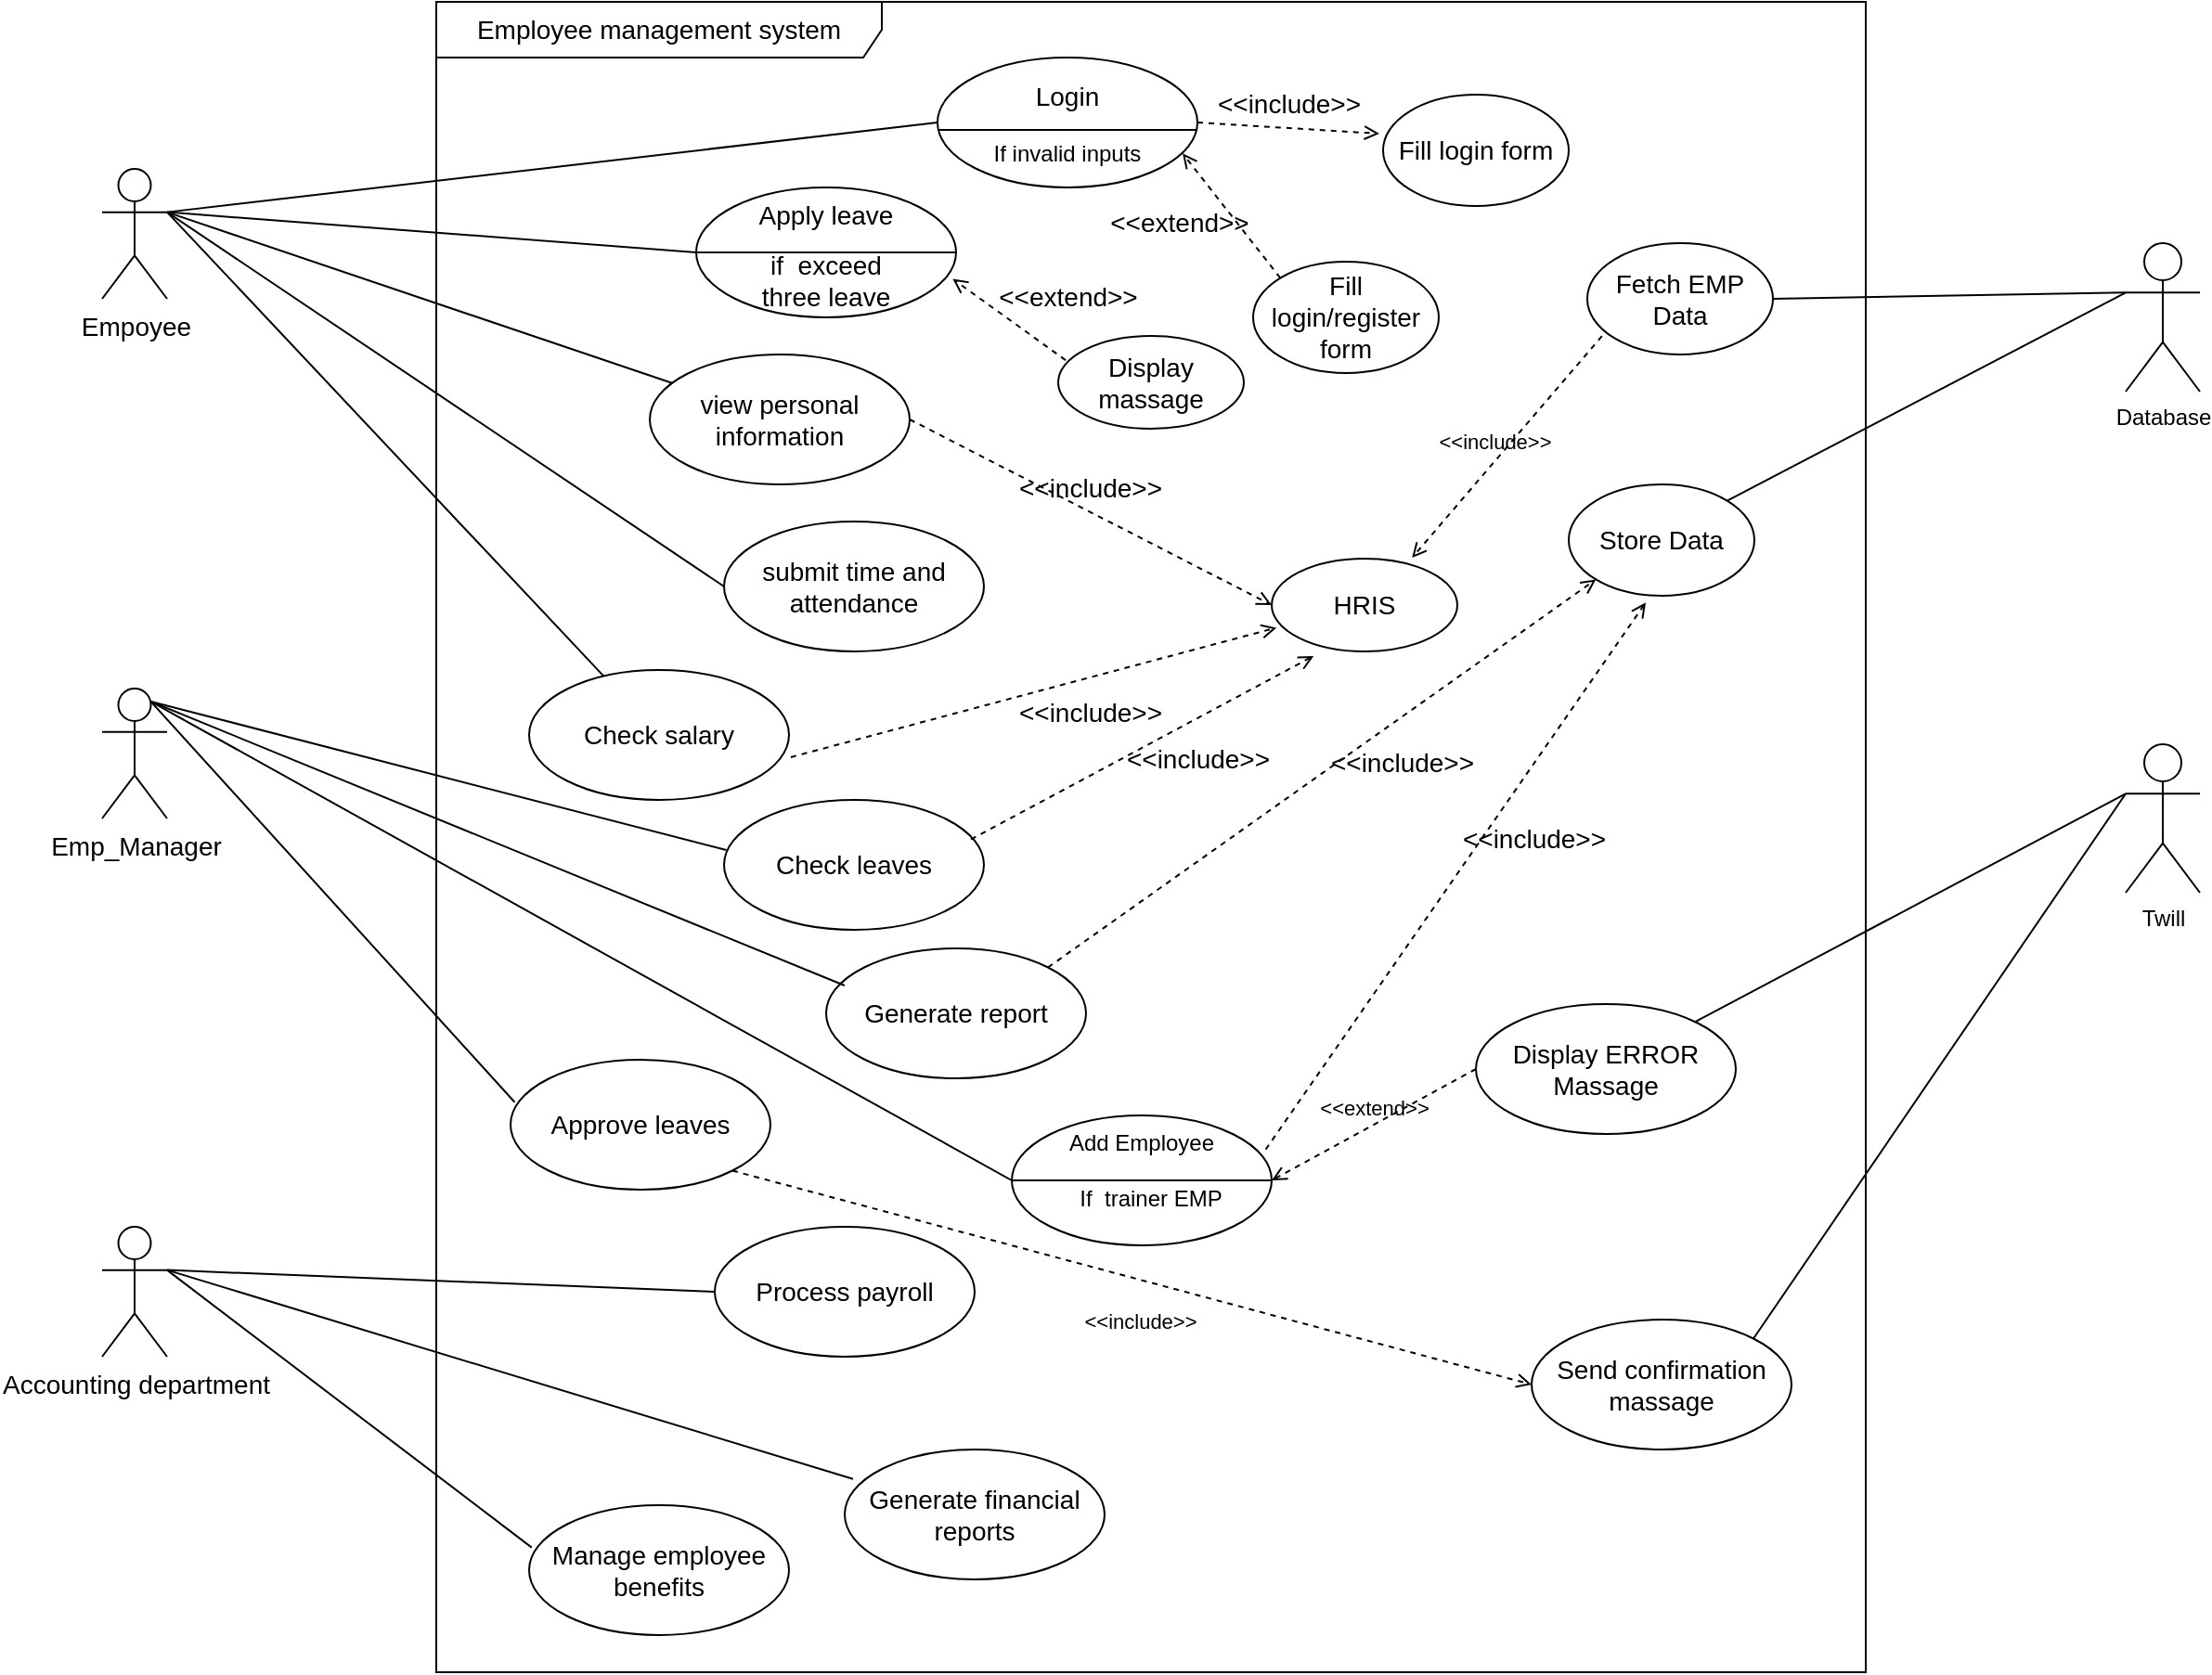 <mxfile version="20.8.20" type="device"><diagram name="Page-1" id="ZVV_1EJ3afd0-TicgNc8"><mxGraphModel dx="1257" dy="660" grid="1" gridSize="10" guides="1" tooltips="1" connect="1" arrows="1" fold="1" page="1" pageScale="1" pageWidth="850" pageHeight="1100" math="0" shadow="0"><root><mxCell id="0"/><mxCell id="1" parent="0"/><mxCell id="3J9D7K1WMIrYTo5WHkxD-1" value="&lt;font style=&quot;font-size: 14px;&quot;&gt;Employee management system&lt;/font&gt;" style="shape=umlFrame;whiteSpace=wrap;html=1;pointerEvents=0;width=240;height=30;" parent="1" vertex="1"><mxGeometry x="270" y="120" width="770" height="900" as="geometry"/></mxCell><mxCell id="3J9D7K1WMIrYTo5WHkxD-2" value="Empoyee" style="shape=umlActor;verticalLabelPosition=bottom;verticalAlign=top;html=1;fontSize=14;" parent="1" vertex="1"><mxGeometry x="90" y="210" width="35" height="70" as="geometry"/></mxCell><mxCell id="3J9D7K1WMIrYTo5WHkxD-3" value="Emp_Manager" style="shape=umlActor;verticalLabelPosition=bottom;verticalAlign=top;html=1;fontSize=14;" parent="1" vertex="1"><mxGeometry x="90" y="490" width="35" height="70" as="geometry"/></mxCell><mxCell id="3J9D7K1WMIrYTo5WHkxD-6" value="Accounting department" style="shape=umlActor;verticalLabelPosition=bottom;verticalAlign=top;html=1;fontSize=14;" parent="1" vertex="1"><mxGeometry x="90" y="780" width="35" height="70" as="geometry"/></mxCell><mxCell id="3J9D7K1WMIrYTo5WHkxD-7" value="" style="ellipse;whiteSpace=wrap;html=1;fontSize=14;" parent="1" vertex="1"><mxGeometry x="410" y="220" width="140" height="70" as="geometry"/></mxCell><mxCell id="3J9D7K1WMIrYTo5WHkxD-8" value="view personal information" style="ellipse;whiteSpace=wrap;html=1;fontSize=14;" parent="1" vertex="1"><mxGeometry x="385" y="310" width="140" height="70" as="geometry"/></mxCell><mxCell id="3J9D7K1WMIrYTo5WHkxD-10" value="" style="endArrow=none;html=1;rounded=0;fontSize=18;exitX=1;exitY=0.333;exitDx=0;exitDy=0;exitPerimeter=0;entryX=0;entryY=0.5;entryDx=0;entryDy=0;" parent="1" source="3J9D7K1WMIrYTo5WHkxD-2" target="3J9D7K1WMIrYTo5WHkxD-7" edge="1"><mxGeometry width="50" height="50" relative="1" as="geometry"><mxPoint x="520" y="360" as="sourcePoint"/><mxPoint x="570" y="310" as="targetPoint"/></mxGeometry></mxCell><mxCell id="3J9D7K1WMIrYTo5WHkxD-12" value="" style="endArrow=none;html=1;rounded=0;fontSize=18;exitX=1;exitY=0.333;exitDx=0;exitDy=0;exitPerimeter=0;" parent="1" source="3J9D7K1WMIrYTo5WHkxD-2" target="3J9D7K1WMIrYTo5WHkxD-8" edge="1"><mxGeometry width="50" height="50" relative="1" as="geometry"><mxPoint x="520" y="360" as="sourcePoint"/><mxPoint x="570" y="310" as="targetPoint"/></mxGeometry></mxCell><mxCell id="3J9D7K1WMIrYTo5WHkxD-13" value="HRIS" style="ellipse;whiteSpace=wrap;html=1;fontSize=14;" parent="1" vertex="1"><mxGeometry x="720" y="420" width="100" height="50" as="geometry"/></mxCell><mxCell id="3J9D7K1WMIrYTo5WHkxD-16" value="&lt;font style=&quot;font-size: 14px;&quot;&gt;&amp;lt;&amp;lt;include&amp;gt;&amp;gt;&lt;/font&gt;" style="html=1;verticalAlign=bottom;labelBackgroundColor=none;endArrow=open;endFill=0;dashed=1;rounded=0;fontSize=18;entryX=0;entryY=0.5;entryDx=0;entryDy=0;exitX=1;exitY=0.5;exitDx=0;exitDy=0;" parent="1" source="3J9D7K1WMIrYTo5WHkxD-8" target="3J9D7K1WMIrYTo5WHkxD-13" edge="1"><mxGeometry width="160" relative="1" as="geometry"><mxPoint x="460" y="330" as="sourcePoint"/><mxPoint x="620" y="330" as="targetPoint"/></mxGeometry></mxCell><mxCell id="3J9D7K1WMIrYTo5WHkxD-17" value="" style="ellipse;whiteSpace=wrap;html=1;fontSize=14;" parent="1" vertex="1"><mxGeometry x="540" y="150" width="140" height="70" as="geometry"/></mxCell><mxCell id="3J9D7K1WMIrYTo5WHkxD-18" value="" style="endArrow=none;html=1;rounded=0;fontSize=18;exitX=1;exitY=0.333;exitDx=0;exitDy=0;exitPerimeter=0;entryX=0;entryY=0.5;entryDx=0;entryDy=0;" parent="1" source="3J9D7K1WMIrYTo5WHkxD-2" target="3J9D7K1WMIrYTo5WHkxD-17" edge="1"><mxGeometry width="50" height="50" relative="1" as="geometry"><mxPoint x="520" y="360" as="sourcePoint"/><mxPoint x="570" y="310" as="targetPoint"/></mxGeometry></mxCell><mxCell id="3J9D7K1WMIrYTo5WHkxD-19" value="Fill login form" style="ellipse;whiteSpace=wrap;html=1;fontSize=14;" parent="1" vertex="1"><mxGeometry x="780" y="170" width="100" height="60" as="geometry"/></mxCell><mxCell id="3J9D7K1WMIrYTo5WHkxD-20" value="&lt;font style=&quot;font-size: 14px;&quot;&gt;&amp;lt;&amp;lt;include&amp;gt;&amp;gt;&lt;/font&gt;" style="html=1;verticalAlign=bottom;labelBackgroundColor=none;endArrow=open;endFill=0;dashed=1;rounded=0;fontSize=18;entryX=-0.02;entryY=0.35;entryDx=0;entryDy=0;exitX=1;exitY=0.5;exitDx=0;exitDy=0;entryPerimeter=0;" parent="1" source="3J9D7K1WMIrYTo5WHkxD-17" target="3J9D7K1WMIrYTo5WHkxD-19" edge="1"><mxGeometry width="160" relative="1" as="geometry"><mxPoint x="690" y="190" as="sourcePoint"/><mxPoint x="810" y="200" as="targetPoint"/></mxGeometry></mxCell><mxCell id="3J9D7K1WMIrYTo5WHkxD-21" value="" style="line;strokeWidth=1;fillColor=none;align=left;verticalAlign=middle;spacingTop=-1;spacingLeft=3;spacingRight=3;rotatable=0;labelPosition=right;points=[];portConstraint=eastwest;strokeColor=inherit;fontSize=18;" parent="1" vertex="1"><mxGeometry x="540" y="185" width="140" height="8" as="geometry"/></mxCell><mxCell id="3J9D7K1WMIrYTo5WHkxD-22" value="&lt;font style=&quot;font-size: 14px;&quot;&gt;Login&lt;/font&gt;" style="text;html=1;strokeColor=none;fillColor=none;align=center;verticalAlign=middle;whiteSpace=wrap;rounded=0;fontSize=18;" parent="1" vertex="1"><mxGeometry x="580" y="155" width="60" height="30" as="geometry"/></mxCell><mxCell id="3J9D7K1WMIrYTo5WHkxD-23" value="&lt;font style=&quot;font-size: 12px;&quot;&gt;If invalid inputs&lt;/font&gt;" style="text;html=1;strokeColor=none;fillColor=none;align=center;verticalAlign=middle;whiteSpace=wrap;rounded=0;fontSize=18;" parent="1" vertex="1"><mxGeometry x="550" y="185" width="120" height="30" as="geometry"/></mxCell><mxCell id="3J9D7K1WMIrYTo5WHkxD-24" value="Fill login/register form" style="ellipse;whiteSpace=wrap;html=1;fontSize=14;" parent="1" vertex="1"><mxGeometry x="710" y="260" width="100" height="60" as="geometry"/></mxCell><mxCell id="3J9D7K1WMIrYTo5WHkxD-27" value="&amp;lt;&amp;lt;extend&amp;gt;&amp;gt;" style="html=1;verticalAlign=bottom;labelBackgroundColor=none;endArrow=open;endFill=0;dashed=1;rounded=0;fontSize=14;exitX=0;exitY=0;exitDx=0;exitDy=0;entryX=0.943;entryY=0.738;entryDx=0;entryDy=0;entryPerimeter=0;" parent="1" source="3J9D7K1WMIrYTo5WHkxD-24" target="3J9D7K1WMIrYTo5WHkxD-17" edge="1"><mxGeometry x="0.137" y="31" width="160" relative="1" as="geometry"><mxPoint x="620" y="250" as="sourcePoint"/><mxPoint x="780" y="250" as="targetPoint"/><mxPoint as="offset"/></mxGeometry></mxCell><mxCell id="3J9D7K1WMIrYTo5WHkxD-28" value="submit time and attendance" style="ellipse;whiteSpace=wrap;html=1;fontSize=14;" parent="1" vertex="1"><mxGeometry x="425" y="400" width="140" height="70" as="geometry"/></mxCell><mxCell id="3J9D7K1WMIrYTo5WHkxD-29" value="" style="endArrow=none;html=1;rounded=0;fontSize=14;exitX=1;exitY=0.333;exitDx=0;exitDy=0;exitPerimeter=0;entryX=0;entryY=0.5;entryDx=0;entryDy=0;" parent="1" source="3J9D7K1WMIrYTo5WHkxD-2" target="3J9D7K1WMIrYTo5WHkxD-28" edge="1"><mxGeometry width="50" height="50" relative="1" as="geometry"><mxPoint x="600" y="510" as="sourcePoint"/><mxPoint x="650" y="460" as="targetPoint"/></mxGeometry></mxCell><mxCell id="3J9D7K1WMIrYTo5WHkxD-30" value="Check salary " style="ellipse;whiteSpace=wrap;html=1;fontSize=14;" parent="1" vertex="1"><mxGeometry x="320" y="480" width="140" height="70" as="geometry"/></mxCell><mxCell id="3J9D7K1WMIrYTo5WHkxD-31" value="" style="endArrow=none;html=1;rounded=0;fontSize=14;exitX=1;exitY=0.333;exitDx=0;exitDy=0;exitPerimeter=0;" parent="1" source="3J9D7K1WMIrYTo5WHkxD-2" target="3J9D7K1WMIrYTo5WHkxD-30" edge="1"><mxGeometry width="50" height="50" relative="1" as="geometry"><mxPoint x="600" y="510" as="sourcePoint"/><mxPoint x="650" y="460" as="targetPoint"/></mxGeometry></mxCell><mxCell id="3J9D7K1WMIrYTo5WHkxD-32" value="Apply leave" style="text;html=1;strokeColor=none;fillColor=none;align=center;verticalAlign=middle;whiteSpace=wrap;rounded=0;fontSize=14;" parent="1" vertex="1"><mxGeometry x="440" y="220" width="80" height="30" as="geometry"/></mxCell><mxCell id="3J9D7K1WMIrYTo5WHkxD-33" value="" style="endArrow=none;html=1;rounded=0;fontSize=14;exitX=0;exitY=0.5;exitDx=0;exitDy=0;entryX=1;entryY=0.5;entryDx=0;entryDy=0;entryPerimeter=0;" parent="1" source="3J9D7K1WMIrYTo5WHkxD-7" target="3J9D7K1WMIrYTo5WHkxD-7" edge="1"><mxGeometry width="50" height="50" relative="1" as="geometry"><mxPoint x="550" y="350" as="sourcePoint"/><mxPoint x="600" y="300" as="targetPoint"/></mxGeometry></mxCell><mxCell id="3J9D7K1WMIrYTo5WHkxD-34" value="if&amp;nbsp; exceed three leave" style="text;html=1;strokeColor=none;fillColor=none;align=center;verticalAlign=middle;whiteSpace=wrap;rounded=0;fontSize=14;" parent="1" vertex="1"><mxGeometry x="435" y="260" width="90" height="20" as="geometry"/></mxCell><mxCell id="3J9D7K1WMIrYTo5WHkxD-35" value="Display massage " style="ellipse;whiteSpace=wrap;html=1;fontSize=14;" parent="1" vertex="1"><mxGeometry x="605" y="300" width="100" height="50" as="geometry"/></mxCell><mxCell id="3J9D7K1WMIrYTo5WHkxD-36" value="&amp;lt;&amp;lt;extend&amp;gt;&amp;gt;" style="html=1;verticalAlign=bottom;labelBackgroundColor=none;endArrow=open;endFill=0;dashed=1;rounded=0;fontSize=14;exitX=0.04;exitY=0.261;exitDx=0;exitDy=0;exitPerimeter=0;entryX=0.987;entryY=0.704;entryDx=0;entryDy=0;entryPerimeter=0;" parent="1" source="3J9D7K1WMIrYTo5WHkxD-35" target="3J9D7K1WMIrYTo5WHkxD-7" edge="1"><mxGeometry x="-0.662" y="-19" width="160" relative="1" as="geometry"><mxPoint x="550" y="310" as="sourcePoint"/><mxPoint x="710" y="310" as="targetPoint"/><mxPoint as="offset"/></mxGeometry></mxCell><mxCell id="3J9D7K1WMIrYTo5WHkxD-37" value="&amp;lt;&amp;lt;include&amp;gt;&amp;gt;" style="html=1;verticalAlign=bottom;labelBackgroundColor=none;endArrow=open;endFill=0;dashed=1;rounded=0;fontSize=14;exitX=1.007;exitY=0.671;exitDx=0;exitDy=0;exitPerimeter=0;entryX=0.026;entryY=0.744;entryDx=0;entryDy=0;entryPerimeter=0;" parent="1" source="3J9D7K1WMIrYTo5WHkxD-30" target="3J9D7K1WMIrYTo5WHkxD-13" edge="1"><mxGeometry x="0.175" y="-29" width="160" relative="1" as="geometry"><mxPoint x="430" y="430" as="sourcePoint"/><mxPoint x="590" y="430" as="targetPoint"/><mxPoint as="offset"/></mxGeometry></mxCell><mxCell id="3J9D7K1WMIrYTo5WHkxD-40" value="Check leaves " style="ellipse;whiteSpace=wrap;html=1;fontSize=14;" parent="1" vertex="1"><mxGeometry x="425" y="550" width="140" height="70" as="geometry"/></mxCell><mxCell id="3J9D7K1WMIrYTo5WHkxD-41" value="" style="endArrow=none;html=1;rounded=0;fontSize=14;exitX=0.75;exitY=0.1;exitDx=0;exitDy=0;exitPerimeter=0;entryX=0.009;entryY=0.386;entryDx=0;entryDy=0;entryPerimeter=0;" parent="1" source="3J9D7K1WMIrYTo5WHkxD-3" target="3J9D7K1WMIrYTo5WHkxD-40" edge="1"><mxGeometry width="50" height="50" relative="1" as="geometry"><mxPoint x="410" y="570" as="sourcePoint"/><mxPoint x="460" y="520" as="targetPoint"/></mxGeometry></mxCell><mxCell id="AEeDWfarnAKX2JPgIAaG-1" value="Approve leaves " style="ellipse;whiteSpace=wrap;html=1;fontSize=14;" parent="1" vertex="1"><mxGeometry x="310" y="690" width="140" height="70" as="geometry"/></mxCell><mxCell id="AEeDWfarnAKX2JPgIAaG-2" value="" style="endArrow=none;html=1;rounded=0;exitX=0.75;exitY=0.1;exitDx=0;exitDy=0;exitPerimeter=0;entryX=0.016;entryY=0.327;entryDx=0;entryDy=0;entryPerimeter=0;" parent="1" source="3J9D7K1WMIrYTo5WHkxD-3" target="AEeDWfarnAKX2JPgIAaG-1" edge="1"><mxGeometry width="50" height="50" relative="1" as="geometry"><mxPoint x="480" y="750" as="sourcePoint"/><mxPoint x="530" y="700" as="targetPoint"/></mxGeometry></mxCell><mxCell id="AEeDWfarnAKX2JPgIAaG-3" value="Database" style="shape=umlActor;verticalLabelPosition=bottom;verticalAlign=top;html=1;outlineConnect=0;" parent="1" vertex="1"><mxGeometry x="1180" y="250" width="40" height="80" as="geometry"/></mxCell><mxCell id="AEeDWfarnAKX2JPgIAaG-4" value="Fetch EMP Data" style="ellipse;whiteSpace=wrap;html=1;fontSize=14;" parent="1" vertex="1"><mxGeometry x="890" y="250" width="100" height="60" as="geometry"/></mxCell><mxCell id="AEeDWfarnAKX2JPgIAaG-5" value="" style="endArrow=none;html=1;rounded=0;entryX=0;entryY=0.333;entryDx=0;entryDy=0;entryPerimeter=0;exitX=1;exitY=0.5;exitDx=0;exitDy=0;" parent="1" source="AEeDWfarnAKX2JPgIAaG-4" target="AEeDWfarnAKX2JPgIAaG-3" edge="1"><mxGeometry width="50" height="50" relative="1" as="geometry"><mxPoint x="780" y="390" as="sourcePoint"/><mxPoint x="1140" y="270" as="targetPoint"/></mxGeometry></mxCell><mxCell id="AEeDWfarnAKX2JPgIAaG-6" value="&amp;lt;&amp;lt;include&amp;gt;&amp;gt;" style="html=1;verticalAlign=bottom;labelBackgroundColor=none;endArrow=open;endFill=0;dashed=1;rounded=0;exitX=0.079;exitY=0.835;exitDx=0;exitDy=0;entryX=0.756;entryY=-0.009;entryDx=0;entryDy=0;entryPerimeter=0;exitPerimeter=0;" parent="1" source="AEeDWfarnAKX2JPgIAaG-4" target="3J9D7K1WMIrYTo5WHkxD-13" edge="1"><mxGeometry x="0.112" y="-1" width="160" relative="1" as="geometry"><mxPoint x="720" y="360" as="sourcePoint"/><mxPoint x="880" y="360" as="targetPoint"/><mxPoint as="offset"/></mxGeometry></mxCell><mxCell id="AEeDWfarnAKX2JPgIAaG-7" value="Generate report " style="ellipse;whiteSpace=wrap;html=1;fontSize=14;" parent="1" vertex="1"><mxGeometry x="480" y="630" width="140" height="70" as="geometry"/></mxCell><mxCell id="AEeDWfarnAKX2JPgIAaG-8" value="" style="endArrow=none;html=1;rounded=0;exitX=0.75;exitY=0.1;exitDx=0;exitDy=0;exitPerimeter=0;entryX=0.071;entryY=0.286;entryDx=0;entryDy=0;entryPerimeter=0;" parent="1" source="3J9D7K1WMIrYTo5WHkxD-3" target="AEeDWfarnAKX2JPgIAaG-7" edge="1"><mxGeometry width="50" height="50" relative="1" as="geometry"><mxPoint x="600" y="550" as="sourcePoint"/><mxPoint x="650" y="500" as="targetPoint"/></mxGeometry></mxCell><mxCell id="AEeDWfarnAKX2JPgIAaG-9" value="Store Data" style="ellipse;whiteSpace=wrap;html=1;fontSize=14;" parent="1" vertex="1"><mxGeometry x="880" y="380" width="100" height="60" as="geometry"/></mxCell><mxCell id="AEeDWfarnAKX2JPgIAaG-10" value="" style="endArrow=none;html=1;rounded=0;entryX=0;entryY=0.333;entryDx=0;entryDy=0;entryPerimeter=0;exitX=1;exitY=0;exitDx=0;exitDy=0;" parent="1" source="AEeDWfarnAKX2JPgIAaG-9" target="AEeDWfarnAKX2JPgIAaG-3" edge="1"><mxGeometry width="50" height="50" relative="1" as="geometry"><mxPoint x="720" y="550" as="sourcePoint"/><mxPoint x="770" y="500" as="targetPoint"/></mxGeometry></mxCell><mxCell id="AEeDWfarnAKX2JPgIAaG-11" value="&amp;lt;&amp;lt;include&amp;gt;&amp;gt;" style="html=1;verticalAlign=bottom;labelBackgroundColor=none;endArrow=open;endFill=0;dashed=1;rounded=0;fontSize=14;exitX=1;exitY=0;exitDx=0;exitDy=0;entryX=0;entryY=1;entryDx=0;entryDy=0;" parent="1" source="AEeDWfarnAKX2JPgIAaG-7" target="AEeDWfarnAKX2JPgIAaG-9" edge="1"><mxGeometry x="0.175" y="-29" width="160" relative="1" as="geometry"><mxPoint x="471" y="537" as="sourcePoint"/><mxPoint x="733" y="467" as="targetPoint"/><mxPoint as="offset"/></mxGeometry></mxCell><mxCell id="AEeDWfarnAKX2JPgIAaG-12" value="&amp;lt;&amp;lt;include&amp;gt;&amp;gt;" style="html=1;verticalAlign=bottom;labelBackgroundColor=none;endArrow=open;endFill=0;dashed=1;rounded=0;fontSize=14;exitX=0.95;exitY=0.304;exitDx=0;exitDy=0;exitPerimeter=0;entryX=0.226;entryY=1.049;entryDx=0;entryDy=0;entryPerimeter=0;" parent="1" source="3J9D7K1WMIrYTo5WHkxD-40" target="3J9D7K1WMIrYTo5WHkxD-13" edge="1"><mxGeometry x="0.175" y="-29" width="160" relative="1" as="geometry"><mxPoint x="471" y="537" as="sourcePoint"/><mxPoint x="733" y="467" as="targetPoint"/><mxPoint as="offset"/></mxGeometry></mxCell><mxCell id="AEeDWfarnAKX2JPgIAaG-13" value="" style="ellipse;whiteSpace=wrap;html=1;fontSize=14;" parent="1" vertex="1"><mxGeometry x="580" y="720" width="140" height="70" as="geometry"/></mxCell><mxCell id="AEeDWfarnAKX2JPgIAaG-14" value="" style="endArrow=none;html=1;rounded=0;exitX=0.75;exitY=0.1;exitDx=0;exitDy=0;exitPerimeter=0;entryX=0;entryY=0.5;entryDx=0;entryDy=0;" parent="1" source="3J9D7K1WMIrYTo5WHkxD-3" target="AEeDWfarnAKX2JPgIAaG-13" edge="1"><mxGeometry width="50" height="50" relative="1" as="geometry"><mxPoint x="510" y="670" as="sourcePoint"/><mxPoint x="560" y="620" as="targetPoint"/></mxGeometry></mxCell><mxCell id="AEeDWfarnAKX2JPgIAaG-15" value="&amp;lt;&amp;lt;include&amp;gt;&amp;gt;" style="html=1;verticalAlign=bottom;labelBackgroundColor=none;endArrow=open;endFill=0;dashed=1;rounded=0;fontSize=14;exitX=0.977;exitY=0.262;exitDx=0;exitDy=0;entryX=0.415;entryY=1.061;entryDx=0;entryDy=0;exitPerimeter=0;entryPerimeter=0;" parent="1" source="AEeDWfarnAKX2JPgIAaG-13" target="AEeDWfarnAKX2JPgIAaG-9" edge="1"><mxGeometry x="0.175" y="-29" width="160" relative="1" as="geometry"><mxPoint x="610" y="650" as="sourcePoint"/><mxPoint x="905" y="451" as="targetPoint"/><mxPoint as="offset"/></mxGeometry></mxCell><mxCell id="AEeDWfarnAKX2JPgIAaG-16" value="Add Employee" style="text;html=1;strokeColor=none;fillColor=none;align=center;verticalAlign=middle;whiteSpace=wrap;rounded=0;" parent="1" vertex="1"><mxGeometry x="600" y="720" width="100" height="30" as="geometry"/></mxCell><mxCell id="AEeDWfarnAKX2JPgIAaG-17" value="" style="endArrow=none;html=1;rounded=0;exitX=0;exitY=0.5;exitDx=0;exitDy=0;entryX=1;entryY=0.5;entryDx=0;entryDy=0;" parent="1" source="AEeDWfarnAKX2JPgIAaG-13" target="AEeDWfarnAKX2JPgIAaG-13" edge="1"><mxGeometry width="50" height="50" relative="1" as="geometry"><mxPoint x="600" y="700" as="sourcePoint"/><mxPoint x="650" y="650" as="targetPoint"/></mxGeometry></mxCell><mxCell id="AEeDWfarnAKX2JPgIAaG-18" value="If&amp;nbsp; trainer EMP " style="text;html=1;strokeColor=none;fillColor=none;align=center;verticalAlign=middle;whiteSpace=wrap;rounded=0;" parent="1" vertex="1"><mxGeometry x="605" y="750" width="100" height="30" as="geometry"/></mxCell><mxCell id="AEeDWfarnAKX2JPgIAaG-19" value="&lt;div&gt;Display ERROR &lt;br&gt;&lt;/div&gt;&lt;div&gt;Massage &lt;br&gt;&lt;/div&gt;" style="ellipse;whiteSpace=wrap;html=1;fontSize=14;" parent="1" vertex="1"><mxGeometry x="830" y="660" width="140" height="70" as="geometry"/></mxCell><mxCell id="AEeDWfarnAKX2JPgIAaG-20" value="&amp;lt;&amp;lt;extend&amp;gt;&amp;gt;" style="html=1;verticalAlign=bottom;labelBackgroundColor=none;endArrow=open;endFill=0;dashed=1;rounded=0;exitX=0;exitY=0.5;exitDx=0;exitDy=0;entryX=1;entryY=0.5;entryDx=0;entryDy=0;" parent="1" source="AEeDWfarnAKX2JPgIAaG-19" target="AEeDWfarnAKX2JPgIAaG-13" edge="1"><mxGeometry width="160" relative="1" as="geometry"><mxPoint x="610" y="610" as="sourcePoint"/><mxPoint x="770" y="610" as="targetPoint"/></mxGeometry></mxCell><mxCell id="xKB4R5eMVLEVhPB2ow80-1" value="Process payroll" style="ellipse;whiteSpace=wrap;html=1;fontSize=14;" vertex="1" parent="1"><mxGeometry x="420" y="780" width="140" height="70" as="geometry"/></mxCell><mxCell id="xKB4R5eMVLEVhPB2ow80-3" value="" style="endArrow=none;html=1;rounded=0;exitX=1;exitY=0.333;exitDx=0;exitDy=0;exitPerimeter=0;entryX=0;entryY=0.5;entryDx=0;entryDy=0;" edge="1" parent="1" source="3J9D7K1WMIrYTo5WHkxD-6" target="xKB4R5eMVLEVhPB2ow80-1"><mxGeometry width="50" height="50" relative="1" as="geometry"><mxPoint x="126" y="507" as="sourcePoint"/><mxPoint x="322" y="723" as="targetPoint"/></mxGeometry></mxCell><mxCell id="xKB4R5eMVLEVhPB2ow80-4" value="Manage employee benefits" style="ellipse;whiteSpace=wrap;html=1;fontSize=14;" vertex="1" parent="1"><mxGeometry x="320" y="930" width="140" height="70" as="geometry"/></mxCell><mxCell id="xKB4R5eMVLEVhPB2ow80-5" value="Generate financial reports" style="ellipse;whiteSpace=wrap;html=1;fontSize=14;" vertex="1" parent="1"><mxGeometry x="490" y="900" width="140" height="70" as="geometry"/></mxCell><mxCell id="xKB4R5eMVLEVhPB2ow80-6" value="" style="endArrow=none;html=1;rounded=0;exitX=1;exitY=0.333;exitDx=0;exitDy=0;exitPerimeter=0;entryX=0.01;entryY=0.326;entryDx=0;entryDy=0;entryPerimeter=0;" edge="1" parent="1" source="3J9D7K1WMIrYTo5WHkxD-6" target="xKB4R5eMVLEVhPB2ow80-4"><mxGeometry width="50" height="50" relative="1" as="geometry"><mxPoint x="135" y="813" as="sourcePoint"/><mxPoint x="420" y="825" as="targetPoint"/></mxGeometry></mxCell><mxCell id="xKB4R5eMVLEVhPB2ow80-8" value="" style="endArrow=none;html=1;rounded=0;exitX=1;exitY=0.333;exitDx=0;exitDy=0;exitPerimeter=0;entryX=0.032;entryY=0.227;entryDx=0;entryDy=0;entryPerimeter=0;" edge="1" parent="1" source="3J9D7K1WMIrYTo5WHkxD-6" target="xKB4R5eMVLEVhPB2ow80-5"><mxGeometry width="50" height="50" relative="1" as="geometry"><mxPoint x="135" y="813" as="sourcePoint"/><mxPoint x="430" y="825" as="targetPoint"/></mxGeometry></mxCell><mxCell id="xKB4R5eMVLEVhPB2ow80-9" value="Twill" style="shape=umlActor;verticalLabelPosition=bottom;verticalAlign=top;html=1;outlineConnect=0;" vertex="1" parent="1"><mxGeometry x="1180" y="520" width="40" height="80" as="geometry"/></mxCell><mxCell id="xKB4R5eMVLEVhPB2ow80-10" value="" style="endArrow=none;html=1;rounded=0;entryX=0;entryY=0.333;entryDx=0;entryDy=0;entryPerimeter=0;" edge="1" parent="1" source="AEeDWfarnAKX2JPgIAaG-19" target="xKB4R5eMVLEVhPB2ow80-9"><mxGeometry width="50" height="50" relative="1" as="geometry"><mxPoint x="860" y="600" as="sourcePoint"/><mxPoint x="910" y="550" as="targetPoint"/></mxGeometry></mxCell><mxCell id="xKB4R5eMVLEVhPB2ow80-11" value="&lt;div&gt;Send confirmation&lt;br&gt;&lt;/div&gt;&lt;div&gt;massage&lt;br&gt;&lt;/div&gt;" style="ellipse;whiteSpace=wrap;html=1;fontSize=14;" vertex="1" parent="1"><mxGeometry x="860" y="830" width="140" height="70" as="geometry"/></mxCell><mxCell id="xKB4R5eMVLEVhPB2ow80-12" value="" style="endArrow=none;html=1;rounded=0;entryX=0;entryY=0.333;entryDx=0;entryDy=0;entryPerimeter=0;exitX=1;exitY=0;exitDx=0;exitDy=0;" edge="1" parent="1" source="xKB4R5eMVLEVhPB2ow80-11" target="xKB4R5eMVLEVhPB2ow80-9"><mxGeometry width="50" height="50" relative="1" as="geometry"><mxPoint x="966" y="688" as="sourcePoint"/><mxPoint x="1190" y="557" as="targetPoint"/></mxGeometry></mxCell><mxCell id="xKB4R5eMVLEVhPB2ow80-13" value="&amp;lt;&amp;lt;include&amp;gt;&amp;gt;" style="html=1;verticalAlign=bottom;labelBackgroundColor=none;endArrow=open;endFill=0;dashed=1;rounded=0;exitX=1;exitY=1;exitDx=0;exitDy=0;entryX=0;entryY=0.5;entryDx=0;entryDy=0;" edge="1" parent="1" source="AEeDWfarnAKX2JPgIAaG-1" target="xKB4R5eMVLEVhPB2ow80-11"><mxGeometry x="0.061" y="-30" width="160" relative="1" as="geometry"><mxPoint x="620" y="780" as="sourcePoint"/><mxPoint x="780" y="780" as="targetPoint"/><mxPoint x="-1" as="offset"/></mxGeometry></mxCell></root></mxGraphModel></diagram></mxfile>